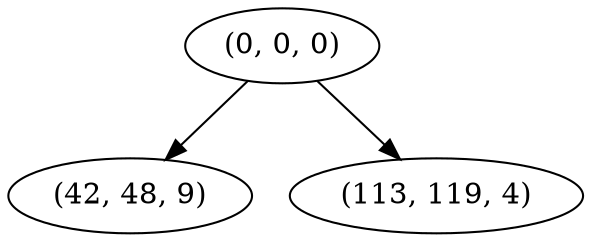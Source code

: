 digraph tree {
    "(0, 0, 0)";
    "(42, 48, 9)";
    "(113, 119, 4)";
    "(0, 0, 0)" -> "(42, 48, 9)";
    "(0, 0, 0)" -> "(113, 119, 4)";
}
